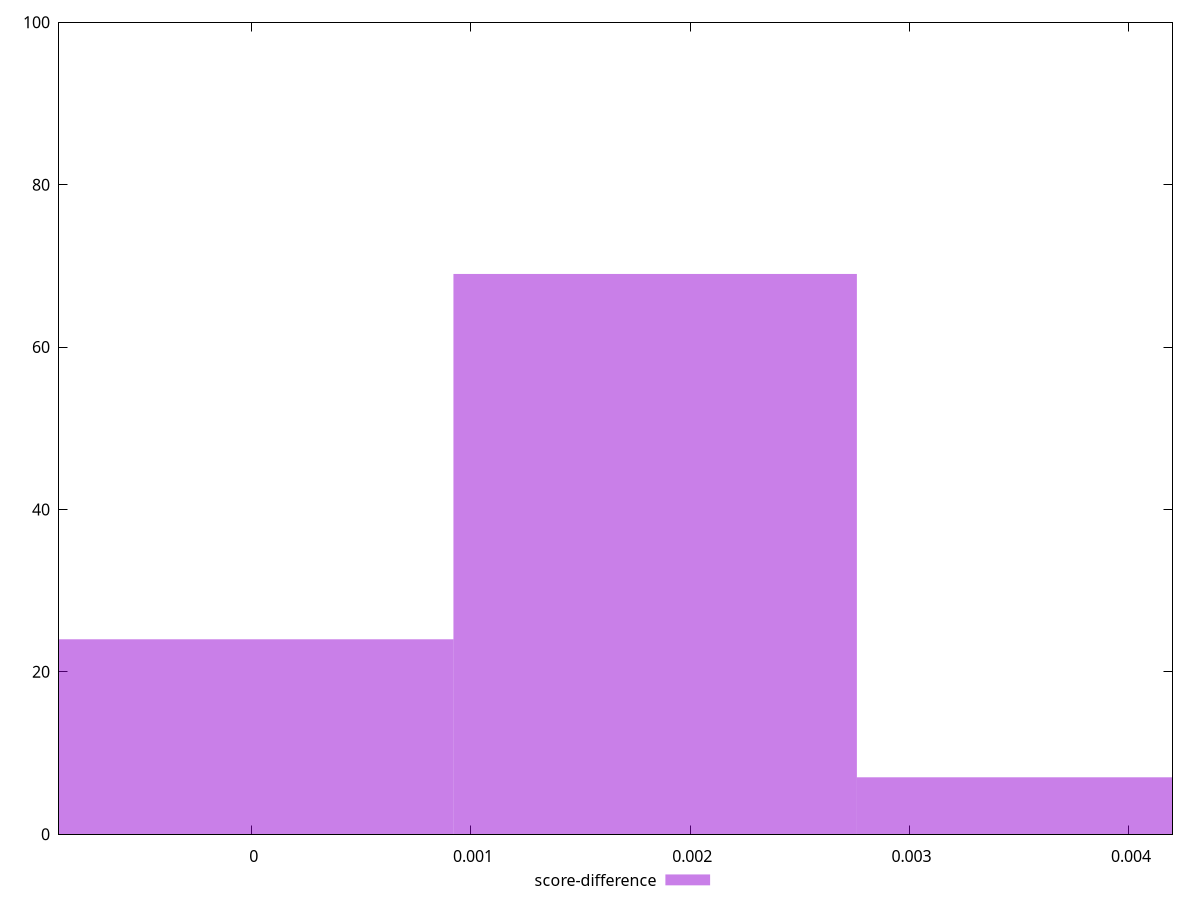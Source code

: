 reset

$scoreDifference <<EOF
0.003679493983845732 7
0 24
0.001839746991922866 69
EOF

set key outside below
set boxwidth 0.001839746991922866
set xrange [-0.0008787010132442763:0.004198786239109298]
set yrange [0:100]
set trange [0:100]
set style fill transparent solid 0.5 noborder
set terminal svg size 640, 490 enhanced background rgb 'white'
set output "report_00008_2021-01-22T20:58:29.167/bootup-time/samples/pages/score-difference/histogram.svg"

plot $scoreDifference title "score-difference" with boxes

reset
